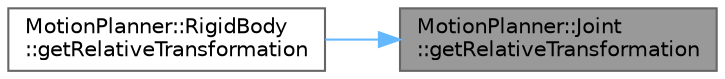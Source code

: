 digraph "MotionPlanner::Joint::getRelativeTransformation"
{
 // LATEX_PDF_SIZE
  bgcolor="transparent";
  edge [fontname=Helvetica,fontsize=10,labelfontname=Helvetica,labelfontsize=10];
  node [fontname=Helvetica,fontsize=10,shape=box,height=0.2,width=0.4];
  rankdir="RL";
  Node1 [label="MotionPlanner::Joint\l::getRelativeTransformation",height=0.2,width=0.4,color="gray40", fillcolor="grey60", style="filled", fontcolor="black",tooltip=" "];
  Node1 -> Node2 [dir="back",color="steelblue1",style="solid"];
  Node2 [label="MotionPlanner::RigidBody\l::getRelativeTransformation",height=0.2,width=0.4,color="grey40", fillcolor="white", style="filled",URL="$class_motion_planner_1_1_rigid_body.html#aaa4450da065b380807e279d266e79828",tooltip=" "];
}
